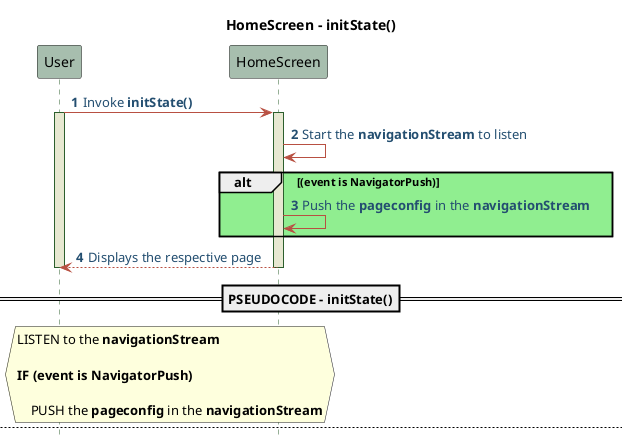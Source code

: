 @startuml HomeScreen - Sequence - Pseudo
!define POSITIVERESPONSE 90EE90

!define NEGATIVEERESPONSE EFBBBB

!define NUETRALRESPONSE F2DC79

skinparam sequence{
    ParticipantBackgroundColor #A7BEAE

    LifeLineBackgroundColor #E7E8D1

    LifeLineBorderColor #2C5F2D

    ActorBackgroundColor #FC766AFF

    ActorBorderColor #FC766AFF

    ArrowColor #B85042

    ArrowFontColor #234E70

}

title HomeScreen - initState()
autonumber 1
hide footbox
User -> HomeScreen : Invoke **initState()**
activate User
activate HomeScreen
HomeScreen -> HomeScreen : Start the **navigationStream** to listen
alt #POSITIVERESPONSE (event is NavigatorPush)
    HomeScreen -> HomeScreen : Push the **pageconfig** in the **navigationStream**
end
HomeScreen --> User : Displays the respective page
deactivate User 
deactivate HomeScreen 

==PSEUDOCODE - initState()==
hnote across 
    LISTEN to the **navigationStream** 

    **IF (event is NavigatorPush)**

        PUSH the **pageconfig** in the **navigationStream**
end hnote 

newpage HomeScreen - dispose() 
autonumber 1
hide footbox 
User -> HomeScreen : Invoke **dispose()** 
activate User 
activate HomeScreen 
HomeScreen -> HomeScreen : Dispose the instance of HomeScreenVM 
HomeScreen --> User : Returns 
deactivate User 
deactivate HomeScreen 

==PSEUDOCODE - dispose() == 
hnote across 
    DISPOSE the instance of **HomeScreenVM**
end hnote 